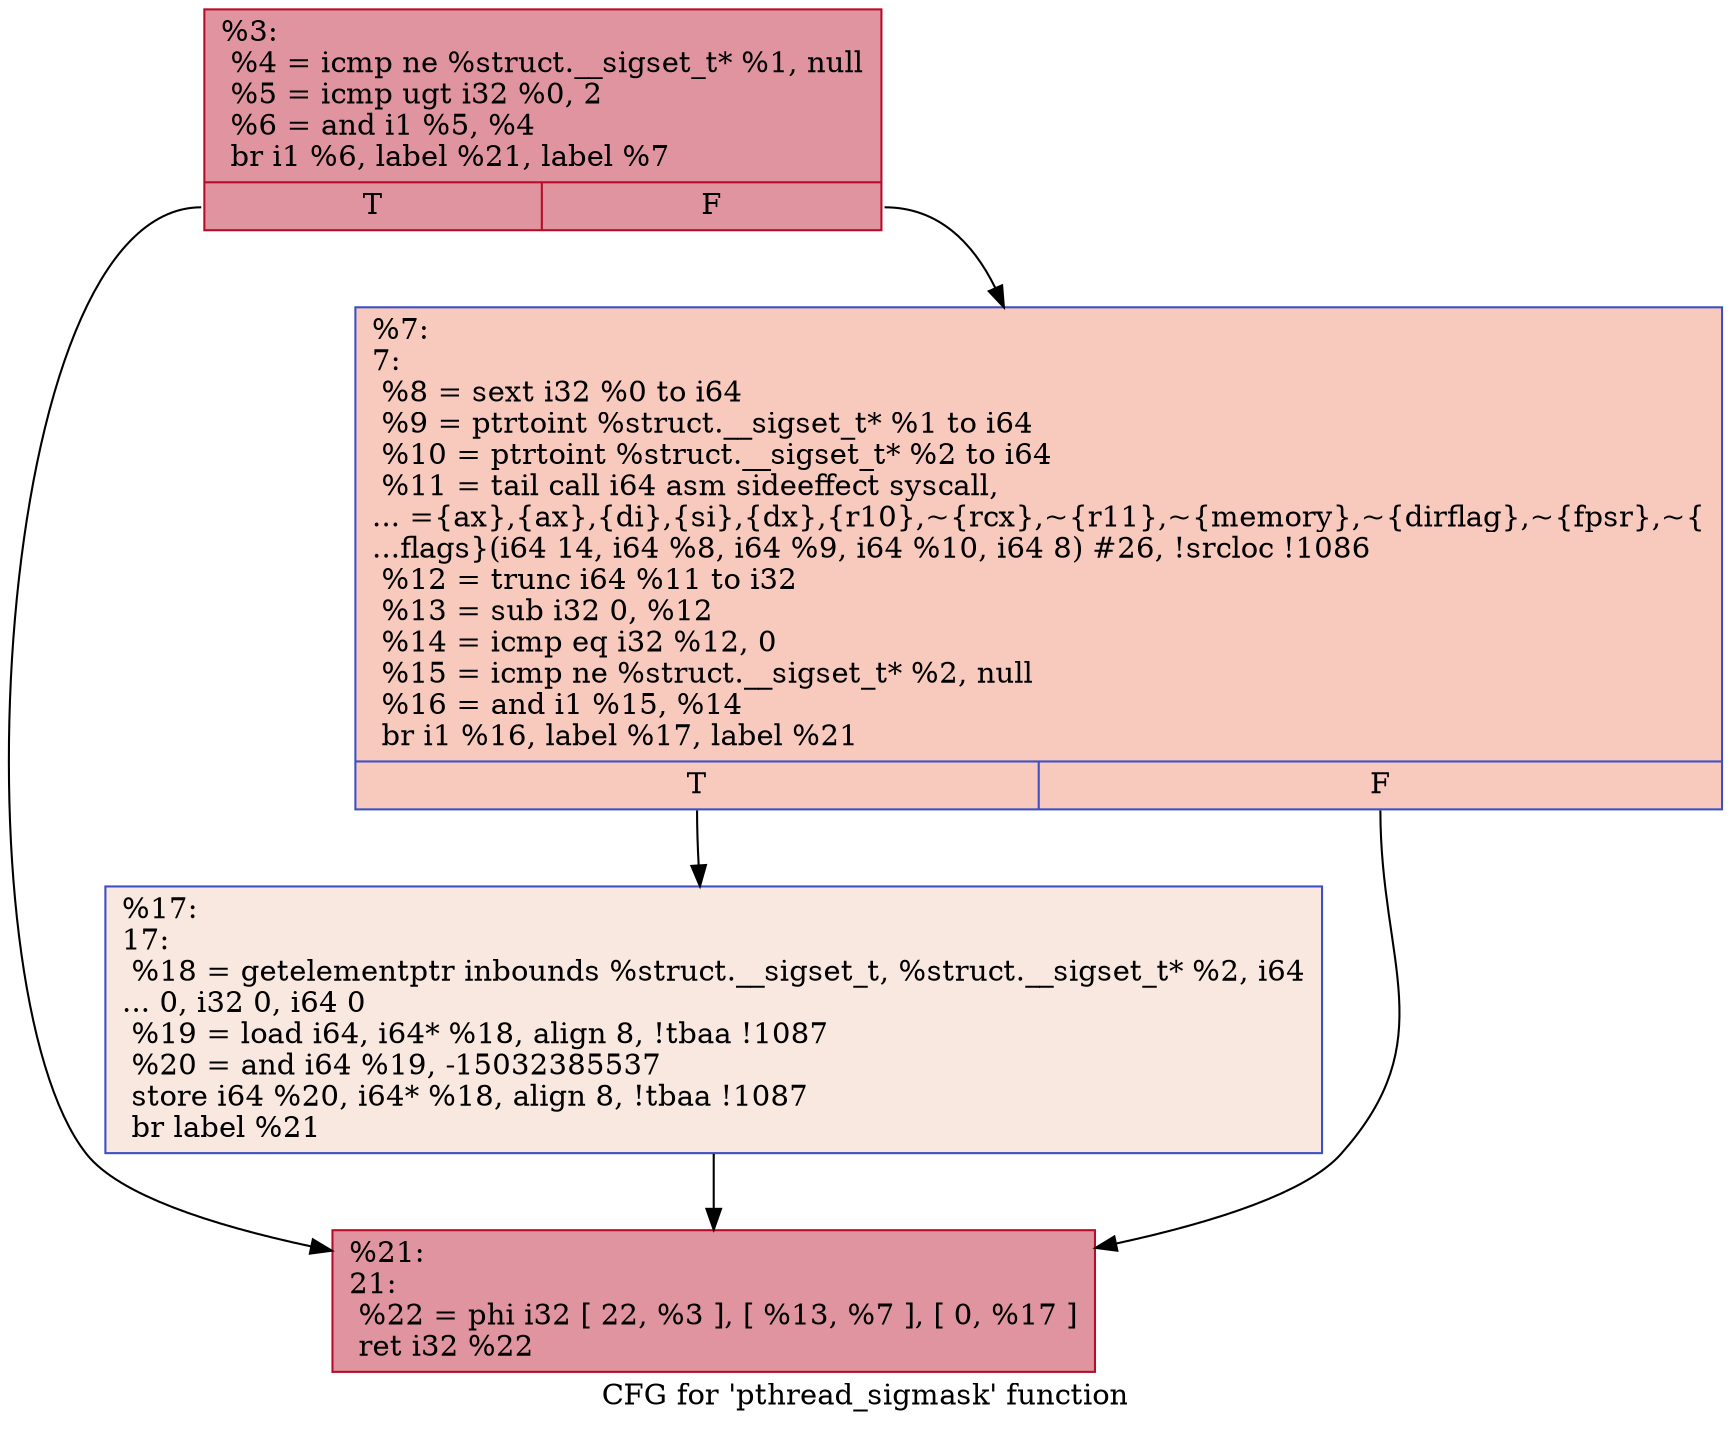 digraph "CFG for 'pthread_sigmask' function" {
	label="CFG for 'pthread_sigmask' function";

	Node0x23efe80 [shape=record,color="#b70d28ff", style=filled, fillcolor="#b70d2870",label="{%3:\l  %4 = icmp ne %struct.__sigset_t* %1, null\l  %5 = icmp ugt i32 %0, 2\l  %6 = and i1 %5, %4\l  br i1 %6, label %21, label %7\l|{<s0>T|<s1>F}}"];
	Node0x23efe80:s0 -> Node0x23f0180;
	Node0x23efe80:s1 -> Node0x23f00e0;
	Node0x23f00e0 [shape=record,color="#3d50c3ff", style=filled, fillcolor="#ef886b70",label="{%7:\l7:                                                \l  %8 = sext i32 %0 to i64\l  %9 = ptrtoint %struct.__sigset_t* %1 to i64\l  %10 = ptrtoint %struct.__sigset_t* %2 to i64\l  %11 = tail call i64 asm sideeffect syscall,\l... =\{ax\},\{ax\},\{di\},\{si\},\{dx\},\{r10\},~\{rcx\},~\{r11\},~\{memory\},~\{dirflag\},~\{fpsr\},~\{\l...flags\}(i64 14, i64 %8, i64 %9, i64 %10, i64 8) #26, !srcloc !1086\l  %12 = trunc i64 %11 to i32\l  %13 = sub i32 0, %12\l  %14 = icmp eq i32 %12, 0\l  %15 = icmp ne %struct.__sigset_t* %2, null\l  %16 = and i1 %15, %14\l  br i1 %16, label %17, label %21\l|{<s0>T|<s1>F}}"];
	Node0x23f00e0:s0 -> Node0x23f0130;
	Node0x23f00e0:s1 -> Node0x23f0180;
	Node0x23f0130 [shape=record,color="#3d50c3ff", style=filled, fillcolor="#f1ccb870",label="{%17:\l17:                                               \l  %18 = getelementptr inbounds %struct.__sigset_t, %struct.__sigset_t* %2, i64\l... 0, i32 0, i64 0\l  %19 = load i64, i64* %18, align 8, !tbaa !1087\l  %20 = and i64 %19, -15032385537\l  store i64 %20, i64* %18, align 8, !tbaa !1087\l  br label %21\l}"];
	Node0x23f0130 -> Node0x23f0180;
	Node0x23f0180 [shape=record,color="#b70d28ff", style=filled, fillcolor="#b70d2870",label="{%21:\l21:                                               \l  %22 = phi i32 [ 22, %3 ], [ %13, %7 ], [ 0, %17 ]\l  ret i32 %22\l}"];
}
